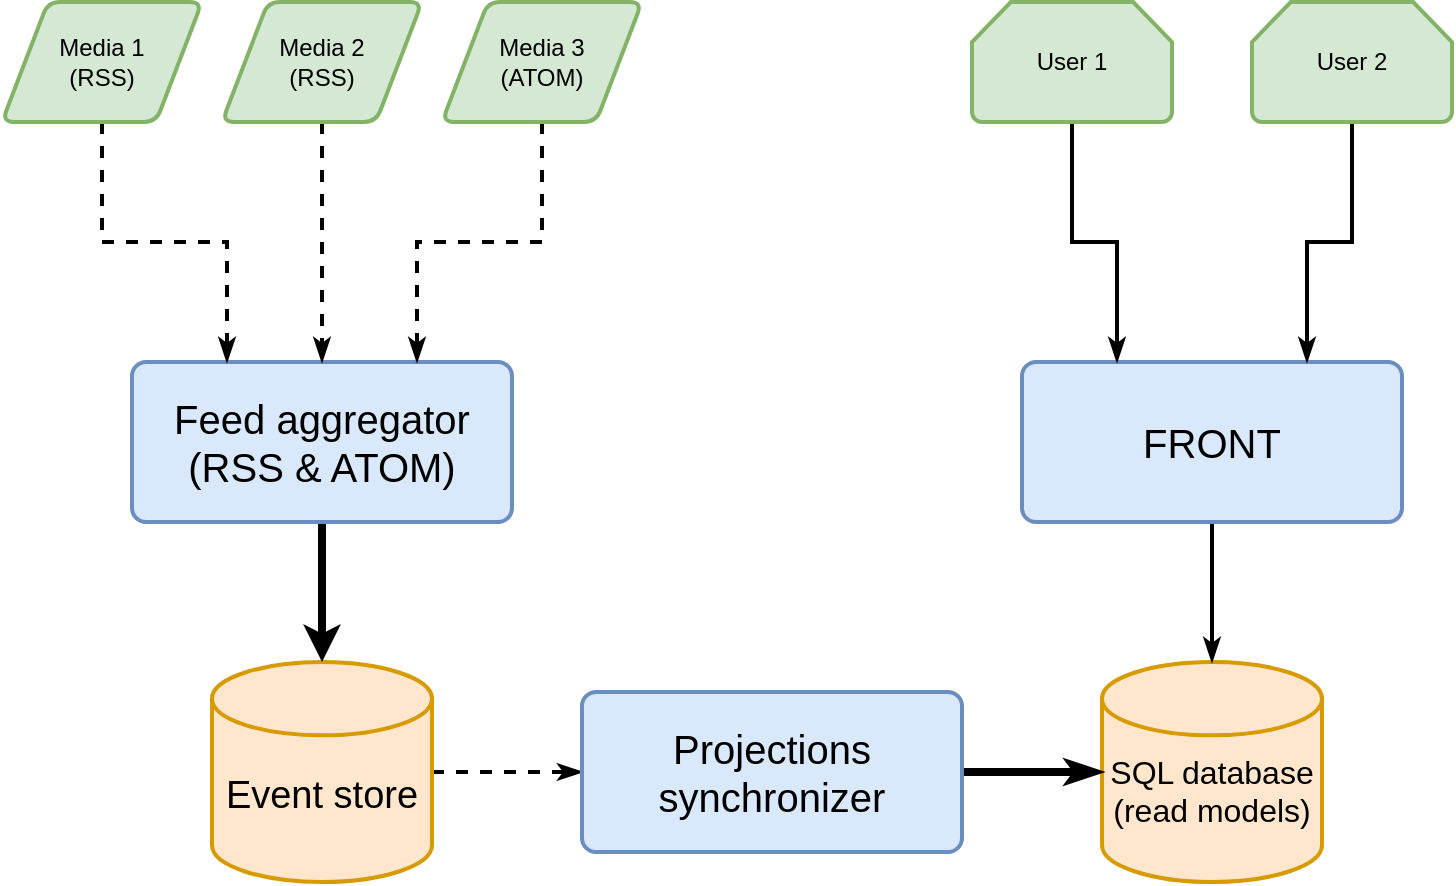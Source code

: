 <mxfile version="13.0.7" type="device"><diagram id="iD0xMrDTynTkA228B5GM" name="Page-1"><mxGraphModel dx="1422" dy="769" grid="1" gridSize="10" guides="1" tooltips="1" connect="1" arrows="1" fold="1" page="1" pageScale="1" pageWidth="850" pageHeight="1100" math="0" shadow="0"><root><mxCell id="0"/><mxCell id="1" parent="0"/><mxCell id="5YYDOk7zbWl8d9A0OPg4-20" style="edgeStyle=orthogonalEdgeStyle;rounded=0;orthogonalLoop=1;jettySize=auto;html=1;exitX=1;exitY=0.5;exitDx=0;exitDy=0;exitPerimeter=0;entryX=0;entryY=0.5;entryDx=0;entryDy=0;endArrow=classicThin;endFill=1;strokeWidth=2;dashed=1;" edge="1" parent="1" source="5YYDOk7zbWl8d9A0OPg4-1" target="5YYDOk7zbWl8d9A0OPg4-4"><mxGeometry relative="1" as="geometry"/></mxCell><mxCell id="5YYDOk7zbWl8d9A0OPg4-1" value="&lt;div&gt;&lt;font style=&quot;font-size: 19px&quot;&gt;&lt;br&gt;&lt;/font&gt;&lt;/div&gt;&lt;div&gt;&lt;font style=&quot;font-size: 19px&quot;&gt;Event store&lt;/font&gt;&lt;/div&gt;" style="strokeWidth=2;html=1;shape=mxgraph.flowchart.database;whiteSpace=wrap;fillColor=#ffe6cc;strokeColor=#d79b00;" vertex="1" parent="1"><mxGeometry x="165" y="420" width="110" height="110" as="geometry"/></mxCell><mxCell id="5YYDOk7zbWl8d9A0OPg4-18" style="edgeStyle=orthogonalEdgeStyle;rounded=0;orthogonalLoop=1;jettySize=auto;html=1;exitX=0.5;exitY=1;exitDx=0;exitDy=0;entryX=0.5;entryY=0;entryDx=0;entryDy=0;entryPerimeter=0;endArrow=classic;endFill=1;strokeWidth=4;" edge="1" parent="1" source="5YYDOk7zbWl8d9A0OPg4-2" target="5YYDOk7zbWl8d9A0OPg4-1"><mxGeometry relative="1" as="geometry"/></mxCell><mxCell id="5YYDOk7zbWl8d9A0OPg4-2" value="&lt;font style=&quot;font-size: 20px&quot;&gt;Feed aggregator (RSS &amp;amp; ATOM)&lt;br&gt;&lt;/font&gt;" style="rounded=1;whiteSpace=wrap;html=1;absoluteArcSize=1;arcSize=14;strokeWidth=2;fillColor=#dae8fc;strokeColor=#6c8ebf;" vertex="1" parent="1"><mxGeometry x="125" y="270" width="190" height="80" as="geometry"/></mxCell><mxCell id="5YYDOk7zbWl8d9A0OPg4-3" value="&lt;div&gt;&lt;font style=&quot;font-size: 16px&quot;&gt;&lt;br&gt;&lt;/font&gt;&lt;/div&gt;&lt;div&gt;&lt;font style=&quot;font-size: 16px&quot;&gt;SQL database (read models)&lt;/font&gt;&lt;/div&gt;" style="strokeWidth=2;html=1;shape=mxgraph.flowchart.database;whiteSpace=wrap;fillColor=#ffe6cc;strokeColor=#d79b00;" vertex="1" parent="1"><mxGeometry x="610" y="420" width="110" height="110" as="geometry"/></mxCell><mxCell id="5YYDOk7zbWl8d9A0OPg4-21" style="edgeStyle=orthogonalEdgeStyle;rounded=0;orthogonalLoop=1;jettySize=auto;html=1;exitX=1;exitY=0.5;exitDx=0;exitDy=0;entryX=0;entryY=0.5;entryDx=0;entryDy=0;entryPerimeter=0;endArrow=classicThin;endFill=1;strokeWidth=4;" edge="1" parent="1" source="5YYDOk7zbWl8d9A0OPg4-4" target="5YYDOk7zbWl8d9A0OPg4-3"><mxGeometry relative="1" as="geometry"/></mxCell><mxCell id="5YYDOk7zbWl8d9A0OPg4-4" value="&lt;div&gt;&lt;font style=&quot;font-size: 20px&quot;&gt;Projections synchronizer&lt;/font&gt;&lt;/div&gt;" style="rounded=1;whiteSpace=wrap;html=1;absoluteArcSize=1;arcSize=14;strokeWidth=2;fillColor=#dae8fc;strokeColor=#6c8ebf;" vertex="1" parent="1"><mxGeometry x="350" y="435" width="190" height="80" as="geometry"/></mxCell><mxCell id="5YYDOk7zbWl8d9A0OPg4-22" style="edgeStyle=orthogonalEdgeStyle;rounded=0;orthogonalLoop=1;jettySize=auto;html=1;exitX=0.5;exitY=1;exitDx=0;exitDy=0;endArrow=classicThin;endFill=1;strokeWidth=2;" edge="1" parent="1" source="5YYDOk7zbWl8d9A0OPg4-5" target="5YYDOk7zbWl8d9A0OPg4-3"><mxGeometry relative="1" as="geometry"/></mxCell><mxCell id="5YYDOk7zbWl8d9A0OPg4-5" value="&lt;div style=&quot;font-size: 20px&quot;&gt;&lt;font style=&quot;font-size: 20px&quot;&gt;FRONT&lt;/font&gt;&lt;/div&gt;" style="rounded=1;whiteSpace=wrap;html=1;absoluteArcSize=1;arcSize=14;strokeWidth=2;fillColor=#dae8fc;strokeColor=#6c8ebf;" vertex="1" parent="1"><mxGeometry x="570" y="270" width="190" height="80" as="geometry"/></mxCell><mxCell id="5YYDOk7zbWl8d9A0OPg4-14" value="" style="edgeStyle=orthogonalEdgeStyle;rounded=0;orthogonalLoop=1;jettySize=auto;html=1;entryX=0.25;entryY=0;entryDx=0;entryDy=0;strokeWidth=2;endArrow=classicThin;endFill=1;dashed=1;" edge="1" parent="1" source="5YYDOk7zbWl8d9A0OPg4-7" target="5YYDOk7zbWl8d9A0OPg4-2"><mxGeometry relative="1" as="geometry"><mxPoint x="418.5" y="130" as="targetPoint"/></mxGeometry></mxCell><mxCell id="5YYDOk7zbWl8d9A0OPg4-7" value="&lt;div&gt;Media 1&lt;/div&gt;&lt;div&gt;(RSS)&lt;br&gt;&lt;/div&gt;" style="shape=parallelogram;html=1;strokeWidth=2;perimeter=parallelogramPerimeter;whiteSpace=wrap;rounded=1;arcSize=12;size=0.23;fillColor=#d5e8d4;strokeColor=#82b366;" vertex="1" parent="1"><mxGeometry x="60" y="90" width="100" height="60" as="geometry"/></mxCell><mxCell id="5YYDOk7zbWl8d9A0OPg4-16" style="edgeStyle=orthogonalEdgeStyle;rounded=0;orthogonalLoop=1;jettySize=auto;html=1;exitX=0.5;exitY=1;exitDx=0;exitDy=0;entryX=0.5;entryY=0;entryDx=0;entryDy=0;endArrow=classicThin;endFill=1;strokeWidth=2;dashed=1;" edge="1" parent="1" source="5YYDOk7zbWl8d9A0OPg4-8" target="5YYDOk7zbWl8d9A0OPg4-2"><mxGeometry relative="1" as="geometry"/></mxCell><mxCell id="5YYDOk7zbWl8d9A0OPg4-8" value="&lt;div&gt;Media 2&lt;br&gt;&lt;/div&gt;&lt;div&gt;(RSS)&lt;br&gt;&lt;/div&gt;" style="shape=parallelogram;html=1;strokeWidth=2;perimeter=parallelogramPerimeter;whiteSpace=wrap;rounded=1;arcSize=12;size=0.23;fillColor=#d5e8d4;strokeColor=#82b366;" vertex="1" parent="1"><mxGeometry x="170" y="90" width="100" height="60" as="geometry"/></mxCell><mxCell id="5YYDOk7zbWl8d9A0OPg4-17" style="edgeStyle=orthogonalEdgeStyle;rounded=0;orthogonalLoop=1;jettySize=auto;html=1;exitX=0.5;exitY=1;exitDx=0;exitDy=0;entryX=0.75;entryY=0;entryDx=0;entryDy=0;endArrow=classicThin;endFill=1;strokeWidth=2;dashed=1;" edge="1" parent="1" source="5YYDOk7zbWl8d9A0OPg4-9" target="5YYDOk7zbWl8d9A0OPg4-2"><mxGeometry relative="1" as="geometry"/></mxCell><mxCell id="5YYDOk7zbWl8d9A0OPg4-9" value="&lt;div&gt;Media 3&lt;br&gt;&lt;/div&gt;&lt;div&gt;(ATOM)&lt;br&gt;&lt;/div&gt;" style="shape=parallelogram;html=1;strokeWidth=2;perimeter=parallelogramPerimeter;whiteSpace=wrap;rounded=1;arcSize=12;size=0.23;fillColor=#d5e8d4;strokeColor=#82b366;" vertex="1" parent="1"><mxGeometry x="280" y="90" width="100" height="60" as="geometry"/></mxCell><mxCell id="5YYDOk7zbWl8d9A0OPg4-26" style="edgeStyle=orthogonalEdgeStyle;rounded=0;orthogonalLoop=1;jettySize=auto;html=1;exitX=0.5;exitY=1;exitDx=0;exitDy=0;exitPerimeter=0;entryX=0.25;entryY=0;entryDx=0;entryDy=0;endArrow=classicThin;endFill=1;strokeWidth=2;" edge="1" parent="1" source="5YYDOk7zbWl8d9A0OPg4-24" target="5YYDOk7zbWl8d9A0OPg4-5"><mxGeometry relative="1" as="geometry"/></mxCell><mxCell id="5YYDOk7zbWl8d9A0OPg4-24" value="User 1" style="strokeWidth=2;html=1;shape=mxgraph.flowchart.loop_limit;whiteSpace=wrap;fillColor=#d5e8d4;strokeColor=#82b366;" vertex="1" parent="1"><mxGeometry x="545" y="90" width="100" height="60" as="geometry"/></mxCell><mxCell id="5YYDOk7zbWl8d9A0OPg4-27" style="edgeStyle=orthogonalEdgeStyle;rounded=0;orthogonalLoop=1;jettySize=auto;html=1;exitX=0.5;exitY=1;exitDx=0;exitDy=0;exitPerimeter=0;entryX=0.75;entryY=0;entryDx=0;entryDy=0;endArrow=classicThin;endFill=1;strokeWidth=2;" edge="1" parent="1" source="5YYDOk7zbWl8d9A0OPg4-25" target="5YYDOk7zbWl8d9A0OPg4-5"><mxGeometry relative="1" as="geometry"/></mxCell><mxCell id="5YYDOk7zbWl8d9A0OPg4-25" value="User 2" style="strokeWidth=2;html=1;shape=mxgraph.flowchart.loop_limit;whiteSpace=wrap;fillColor=#d5e8d4;strokeColor=#82b366;" vertex="1" parent="1"><mxGeometry x="685" y="90" width="100" height="60" as="geometry"/></mxCell></root></mxGraphModel></diagram></mxfile>